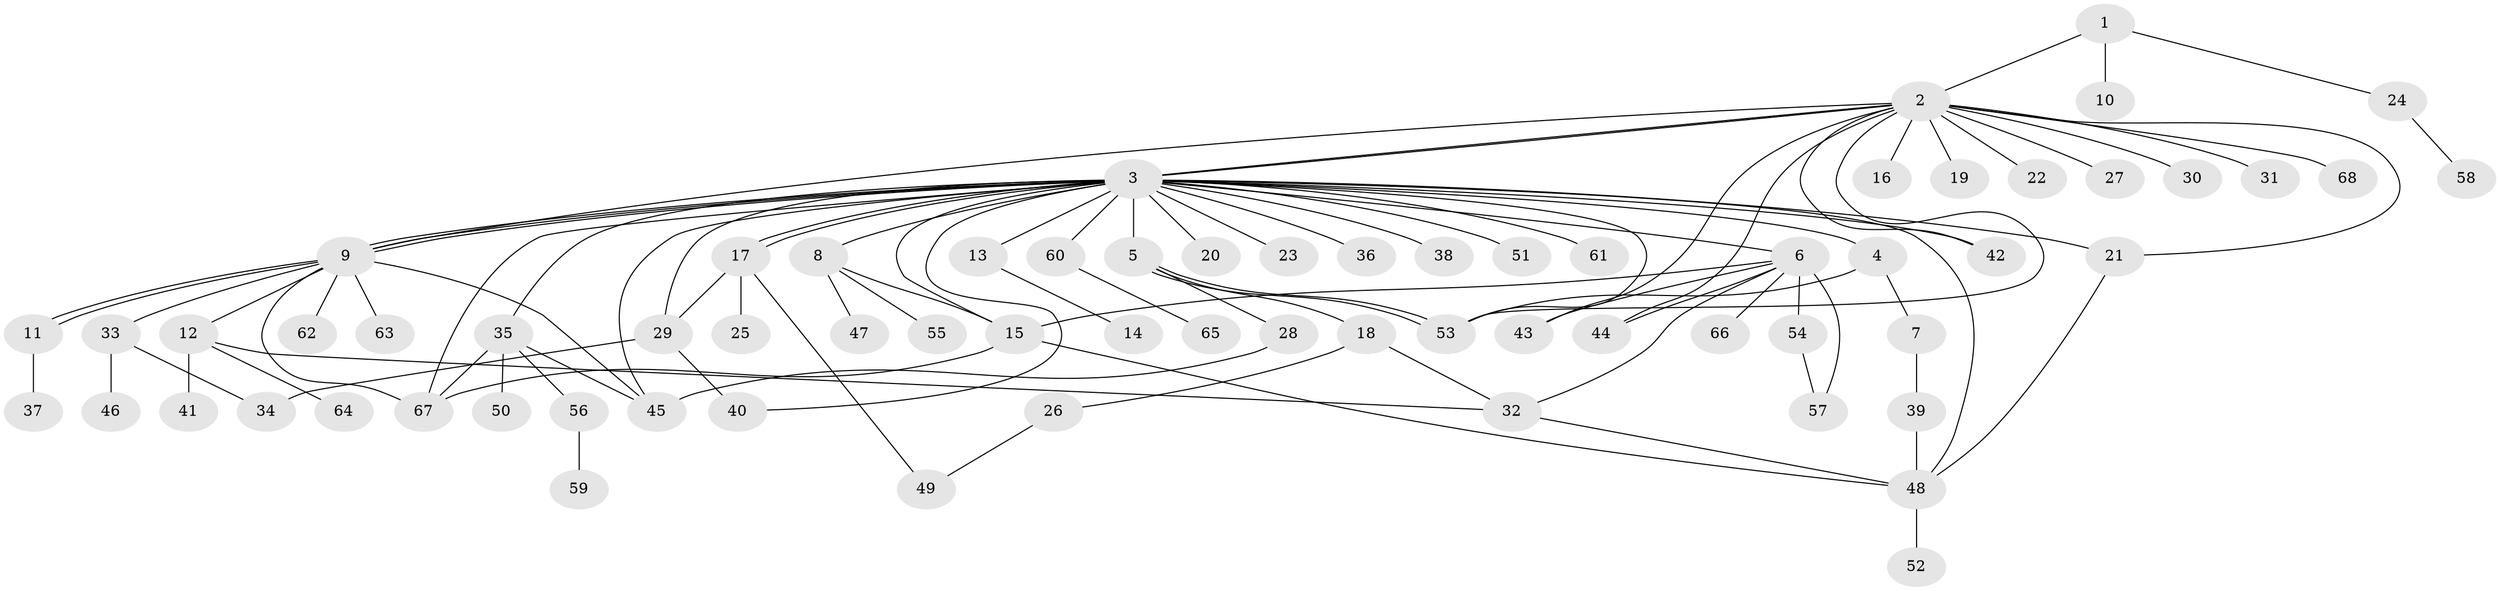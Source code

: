 // coarse degree distribution, {11: 0.029411764705882353, 1: 0.8529411764705882, 2: 0.029411764705882353, 6: 0.029411764705882353, 4: 0.029411764705882353, 20: 0.029411764705882353}
// Generated by graph-tools (version 1.1) at 2025/02/03/05/25 17:02:39]
// undirected, 68 vertices, 100 edges
graph export_dot {
graph [start="1"]
  node [color=gray90,style=filled];
  1;
  2;
  3;
  4;
  5;
  6;
  7;
  8;
  9;
  10;
  11;
  12;
  13;
  14;
  15;
  16;
  17;
  18;
  19;
  20;
  21;
  22;
  23;
  24;
  25;
  26;
  27;
  28;
  29;
  30;
  31;
  32;
  33;
  34;
  35;
  36;
  37;
  38;
  39;
  40;
  41;
  42;
  43;
  44;
  45;
  46;
  47;
  48;
  49;
  50;
  51;
  52;
  53;
  54;
  55;
  56;
  57;
  58;
  59;
  60;
  61;
  62;
  63;
  64;
  65;
  66;
  67;
  68;
  1 -- 2;
  1 -- 10;
  1 -- 24;
  2 -- 3;
  2 -- 3;
  2 -- 9;
  2 -- 16;
  2 -- 19;
  2 -- 21;
  2 -- 22;
  2 -- 27;
  2 -- 30;
  2 -- 31;
  2 -- 42;
  2 -- 43;
  2 -- 44;
  2 -- 53;
  2 -- 68;
  3 -- 4;
  3 -- 5;
  3 -- 6;
  3 -- 8;
  3 -- 9;
  3 -- 9;
  3 -- 9;
  3 -- 13;
  3 -- 15;
  3 -- 17;
  3 -- 17;
  3 -- 20;
  3 -- 21;
  3 -- 23;
  3 -- 29;
  3 -- 35;
  3 -- 36;
  3 -- 38;
  3 -- 40;
  3 -- 42;
  3 -- 45;
  3 -- 48;
  3 -- 51;
  3 -- 53;
  3 -- 60;
  3 -- 61;
  3 -- 67;
  4 -- 7;
  4 -- 53;
  5 -- 18;
  5 -- 28;
  5 -- 53;
  5 -- 53;
  6 -- 15;
  6 -- 32;
  6 -- 43;
  6 -- 44;
  6 -- 54;
  6 -- 57;
  6 -- 66;
  7 -- 39;
  8 -- 15;
  8 -- 47;
  8 -- 55;
  9 -- 11;
  9 -- 11;
  9 -- 12;
  9 -- 33;
  9 -- 45;
  9 -- 62;
  9 -- 63;
  9 -- 67;
  11 -- 37;
  12 -- 32;
  12 -- 41;
  12 -- 64;
  13 -- 14;
  15 -- 48;
  15 -- 67;
  17 -- 25;
  17 -- 29;
  17 -- 49;
  18 -- 26;
  18 -- 32;
  21 -- 48;
  24 -- 58;
  26 -- 49;
  28 -- 45;
  29 -- 34;
  29 -- 40;
  32 -- 48;
  33 -- 34;
  33 -- 46;
  35 -- 45;
  35 -- 50;
  35 -- 56;
  35 -- 67;
  39 -- 48;
  48 -- 52;
  54 -- 57;
  56 -- 59;
  60 -- 65;
}
